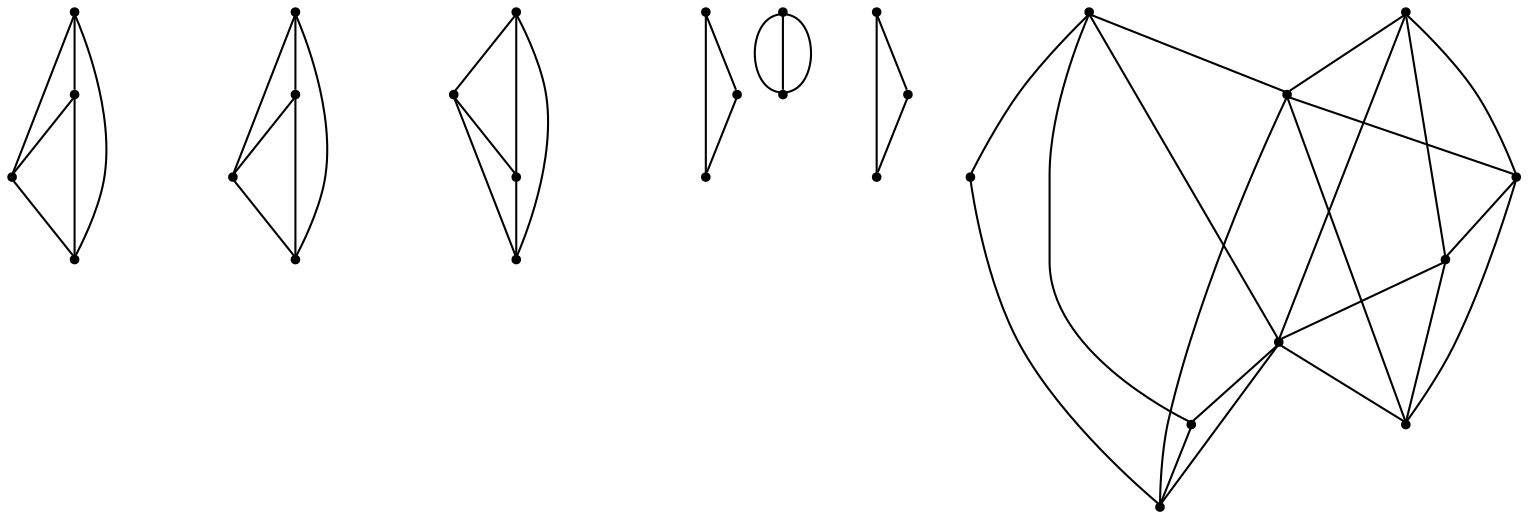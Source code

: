 graph {
  node [shape=point,comment="{\"directed\":false,\"doi\":\"10.1007/978-3-540-31843-9_31\",\"figure\":\"2 (1)\"}"]

  v0 [pos="1009.9566042877907,374.81777403089757"]
  v1 [pos="960.3765511446221,508.7719811333552"]
  v2 [pos="960.3765511446221,593.4344821506078"]
  v3 [pos="925.2845998364825,374.81777403089757"]
  v4 [pos="918.2291333575581,685.0563261244034"]
  v5 [pos="854.7214934593023,403.03855472140856"]
  v6 [pos="833.5550622274709,685.0563261244033"]
  v7 [pos="816.5268690952034,551.0093900892471"]
  v8 [pos="755.9374909156977,360.5177773369685"]
  v9 [pos="748.8809593023256,551.0093900892471"]
  v10 [pos="508.44457553597385,425.42618645562084"]
  v11 [pos="990.1050099927324,553.0772103203669"]
  v12 [pos="932.1525390625,551.1021508110896"]
  v13 [pos="965.6441974018894,345.09174558851475"]
  v14 [pos="967.6216592478198,403.03855472140856"]
  v15 [pos="875.89208984375,656.8344328138566"]
  v16 [pos="873.9156931322675,714.7834353976782"]
  v17 [pos="826.4995639534884,360.7053014967179"]
  v18 [pos="795.3573378452035,403.03855472140856"]
  v19 [pos="727.7145280704941,402.8501086764867"]
  v20 [pos="696.5722701671511,360.5177773369685"]
  v21 [pos="508.44457553597385,368.9844979180232"]
  v22 [pos="593.1186705123546,510.0886238945857"]
  v23 [pos="536.6706463481104,510.0886238945857"]
  v24 [pos="508.44457553597385,484.7844653659398"]
  v25 [pos="508.44457553597385,541.2251366509333"]
  v26 [pos="508.44457553597385,594.7510613335505"]
  v27 [pos="508.44457553597385,651.1927498711482"]
  v28 [pos="480.21849677507265,513.0053414238826"]
  v29 [pos="423.77048850835763,510.0886238945857"]

  v29 -- v26 [id="-2",pos="423.77048850835763,510.0886238945857 508.44457553597385,594.7510613335505 508.44457553597385,594.7510613335505 508.44457553597385,594.7510613335505"]
  v29 -- v21 [id="-3",pos="423.77048850835763,510.0886238945857 508.44457553597385,368.9844979180232 508.44457553597385,368.9844979180232 508.44457553597385,368.9844979180232"]
  v29 -- v27 [id="-4",pos="423.77048850835763,510.0886238945857 508.44457553597385,651.1927498711482 508.44457553597385,651.1927498711482 508.44457553597385,651.1927498711482"]
  v29 -- v10 [id="-5",pos="423.77048850835763,510.0886238945857 508.44457553597385,425.42618645562084 508.44457553597385,425.42618645562084 508.44457553597385,425.42618645562084"]
  v28 -- v25 [id="-6",pos="480.21849677507265,513.0053414238826 508.44457553597385,541.2251366509333 508.44457553597385,541.2251366509333 508.44457553597385,541.2251366509333"]
  v28 -- v10 [id="-7",pos="480.21849677507265,513.0053414238826 508.44457553597385,425.42618645562084 508.44457553597385,425.42618645562084 508.44457553597385,425.42618645562084"]
  v28 -- v24 [id="-8",pos="480.21849677507265,513.0053414238826 508.44457553597385,484.7844653659398 508.44457553597385,484.7844653659398 508.44457553597385,484.7844653659398"]
  v28 -- v26 [id="-9",pos="480.21849677507265,513.0053414238826 508.44457553597385,594.7510613335505 508.44457553597385,594.7510613335505 508.44457553597385,594.7510613335505"]
  v0 -- v3 [id="-10",pos="1009.9566042877907,374.81777403089757 1011.1297783430232,370.83030276828356 1011.7256813226744,366.66363610161693 1011.7256813226744,362.4761157565648 1011.7256813226744,338.11774783664293 991.9803779069767,318.37618086073155 967.6216751453488,318.37618086073155 943.2629723837209,318.37618086073155 923.5134720203488,338.11774783664293 923.5134720203488,362.4761157565648 923.5134720203488,366.66363610161693 924.1135719476744,370.83030276828356 925.2845998364825,374.81777403089757"]
  v10 -- v21 [id="-12",pos="508.44457553597385,425.42618645562084 508.44457553597385,368.9844979180232 508.44457553597385,368.9844979180232 508.44457553597385,368.9844979180232"]
  v25 -- v24 [id="-14",pos="508.44457553597385,541.2251366509333 508.44457553597385,484.7844653659398 508.44457553597385,484.7844653659398 508.44457553597385,484.7844653659398"]
  v24 -- v10 [id="-15",pos="508.44457553597385,484.7844653659398 508.44457553597385,425.42618645562084 508.44457553597385,425.42618645562084 508.44457553597385,425.42618645562084"]
  v26 -- v22 [id="-23",pos="508.44457553597385,594.7510613335505 593.1186705123546,510.0886238945857 593.1186705123546,510.0886238945857 593.1186705123546,510.0886238945857"]
  v26 -- v23 [id="-24",pos="508.44457553597385,594.7510613335505 536.6706463481104,510.0886238945857 536.6706463481104,510.0886238945857 536.6706463481104,510.0886238945857"]
  v25 -- v23 [id="-25",pos="508.44457553597385,541.2251366509333 536.6706463481104,510.0886238945857 536.6706463481104,510.0886238945857 536.6706463481104,510.0886238945857"]
  v24 -- v23 [id="-27",pos="508.44457553597385,484.7844653659398 536.6706463481104,510.0886238945857 536.6706463481104,510.0886238945857 536.6706463481104,510.0886238945857"]
  v10 -- v22 [id="-28",pos="508.44457553597385,425.42618645562084 593.1186705123546,510.0886238945857 593.1186705123546,510.0886238945857 593.1186705123546,510.0886238945857"]
  v10 -- v23 [id="-29",pos="508.44457553597385,425.42618645562084 536.6706463481104,510.0886238945857 536.6706463481104,510.0886238945857 536.6706463481104,510.0886238945857"]
  v21 -- v22 [id="-30",pos="508.44457553597385,368.9844979180232 593.1186705123546,510.0886238945857 593.1186705123546,510.0886238945857 593.1186705123546,510.0886238945857"]
  v20 -- v8 [id="-31",pos="696.5722701671511,360.5177773369685 755.9374909156977,360.5177773369685 755.9374909156977,360.5177773369685 755.9374909156977,360.5177773369685"]
  v19 -- v20 [id="-32",pos="727.7145280704941,402.8501086764867 696.5722701671511,360.5177773369685 696.5722701671511,360.5177773369685 696.5722701671511,360.5177773369685"]
  v19 -- v8 [id="-33",pos="727.7145280704941,402.8501086764867 755.9374909156977,360.5177773369685 755.9374909156977,360.5177773369685 755.9374909156977,360.5177773369685"]
  v9 -- v7 [id="-34",pos="748.8809593023256,551.0093900892471 816.5268690952034,551.0093900892471 816.5268690952034,551.0093900892471 816.5268690952034,551.0093900892471"]
  v27 -- v22 [id="-35",pos="508.44457553597385,651.1927498711482 593.1186705123546,510.0886238945857 593.1186705123546,510.0886238945857 593.1186705123546,510.0886238945857"]
  v1 -- v2 [id="-39",pos="960.3765511446221,508.7719811333552 964.4335846656977,507.58033328586174 968.605159883721,506.9844775729711 972.7934593023256,506.9844775729711 997.1646257267441,506.9844775729711 1016.9183230377906,526.7344368828669 1016.9183230377906,551.1011971367732 1016.9183230377906,575.4677030775283 997.1646257267441,595.2219857109919 972.7934593023256,595.2219857109919 968.605159883721,595.2219857109919 964.4335846656977,594.6220609876846 960.3765511446221,593.4344821506078"]
  v26 -- v25 [id="-40",pos="508.44457553597385,594.7510613335505 508.44457553597385,541.2251366509333 508.44457553597385,541.2251366509333 508.44457553597385,541.2251366509333"]
  v18 -- v5 [id="-42",pos="795.3573378452035,403.03855472140856 854.7214934593023,403.03855472140856 854.7214934593023,403.03855472140856 854.7214934593023,403.03855472140856"]
  v17 -- v18 [id="-44",pos="826.4995639534884,360.7053014967179 795.3573378452035,403.03855472140856 795.3573378452035,403.03855472140856 795.3573378452035,403.03855472140856"]
  v17 -- v5 [id="-45",pos="826.4995639534884,360.7053014967179 854.7214934593023,403.03855472140856 854.7214934593023,403.03855472140856 854.7214934593023,403.03855472140856"]
  v6 -- v16 [id="-46",pos="833.5550622274709,685.0563261244033 873.9156931322675,714.7834353976782 873.9156931322675,714.7834353976782 873.9156931322675,714.7834353976782"]
  v6 -- v15 [id="-47",pos="833.5550622274709,685.0563261244033 875.89208984375,656.8344328138566 875.89208984375,656.8344328138566 875.89208984375,656.8344328138566"]
  v4 -- v6 [id="-48",pos="918.2291333575581,685.0563261244034 919.4002089389535,689.0426847669816 919.9961119186046,693.2093514336482 919.9961119186046,697.401195102268 919.9961119186046,721.7552396986222 900.2508085029069,741.4970609876847 875.892105741279,741.4970609876847 851.5334029796511,741.4970609876847 831.7839026162791,721.7552396986222 831.7839026162791,697.401195102268 831.7839026162791,693.2093514336482 832.3840025436047,689.0426847669816 833.5550622274709,685.0563261244033"]
  v16 -- v15 [id="-49",pos="873.9156931322675,714.7834353976782 875.89208984375,656.8344328138566 875.89208984375,656.8344328138566 875.89208984375,656.8344328138566"]
  v3 -- v13 [id="-50",pos="925.2845998364825,374.81777403089757 965.6441974018894,345.09174558851475 965.6441974018894,345.09174558851475 965.6441974018894,345.09174558851475"]
  v3 -- v14 [id="-51",pos="925.2845998364825,374.81777403089757 967.6216592478198,403.03855472140856 967.6216592478198,403.03855472140856 967.6216592478198,403.03855472140856"]
  v12 -- v1 [id="-52",pos="932.1525390625,551.1021508110896 960.3765511446221,508.7719811333552 960.3765511446221,508.7719811333552 960.3765511446221,508.7719811333552"]
  v2 -- v11 [id="-53",pos="960.3765511446221,593.4344821506078 990.1050099927324,553.0772103203669 990.1050099927324,553.0772103203669 990.1050099927324,553.0772103203669"]
  v2 -- v12 [id="-54",pos="960.3765511446221,593.4344821506078 932.1525390625,551.1021508110896 932.1525390625,551.1021508110896 932.1525390625,551.1021508110896"]
  v16 -- v4 [id="-55",pos="873.9156931322675,714.7834353976782 918.2291333575581,685.0563261244034 918.2291333575581,685.0563261244034 918.2291333575581,685.0563261244034"]
  v14 -- v0 [id="-56",pos="967.6216592478198,403.03855472140856 1009.9566042877907,374.81777403089757 1009.9566042877907,374.81777403089757 1009.9566042877907,374.81777403089757"]
  v13 -- v14 [id="-57",pos="965.6441974018894,345.09174558851475 967.6216592478198,403.03855472140856 967.6216592478198,403.03855472140856 967.6216592478198,403.03855472140856"]
  v13 -- v0 [id="-58",pos="965.6441974018894,345.09174558851475 1009.9566042877907,374.81777403089757 1009.9566042877907,374.81777403089757 1009.9566042877907,374.81777403089757"]
  v11 -- v1 [id="-59",pos="990.1050099927324,553.0772103203669 960.3765511446221,508.7719811333552 960.3765511446221,508.7719811333552 960.3765511446221,508.7719811333552"]
  v11 -- v12 [id="-60",pos="990.1050099927324,553.0772103203669 932.1525390625,551.1021508110896 932.1525390625,551.1021508110896 932.1525390625,551.1021508110896"]
  v9 -- v7 [id="-72",pos="748.8809593023256,551.0093900892471 757.2825490552325,534.9093331231013 769.1014080668605,529.7594918145076 781.4828488372093,529.7594918145076 796.9774073401163,529.7594918145076 811.359265988372,537.8135893079971 816.5268690952034,551.0093900892471"]
  v9 -- v7 [id="-73",pos="748.8809593023256,551.0093900892471 755.573882630814,564.3804126315649 769.2305595930233,572.8136910332576 784.1625363372093,572.8136910332576 799.0944494912791,572.8136910332576 812.7511900436047,564.3804126315649 816.5268690952034,551.0093900892471"]
  v15 -- v4 [id="-77",pos="875.89208984375,656.8344328138566 918.2291333575581,685.0563261244034 918.2291333575581,685.0563261244034 918.2291333575581,685.0563261244034"]
}